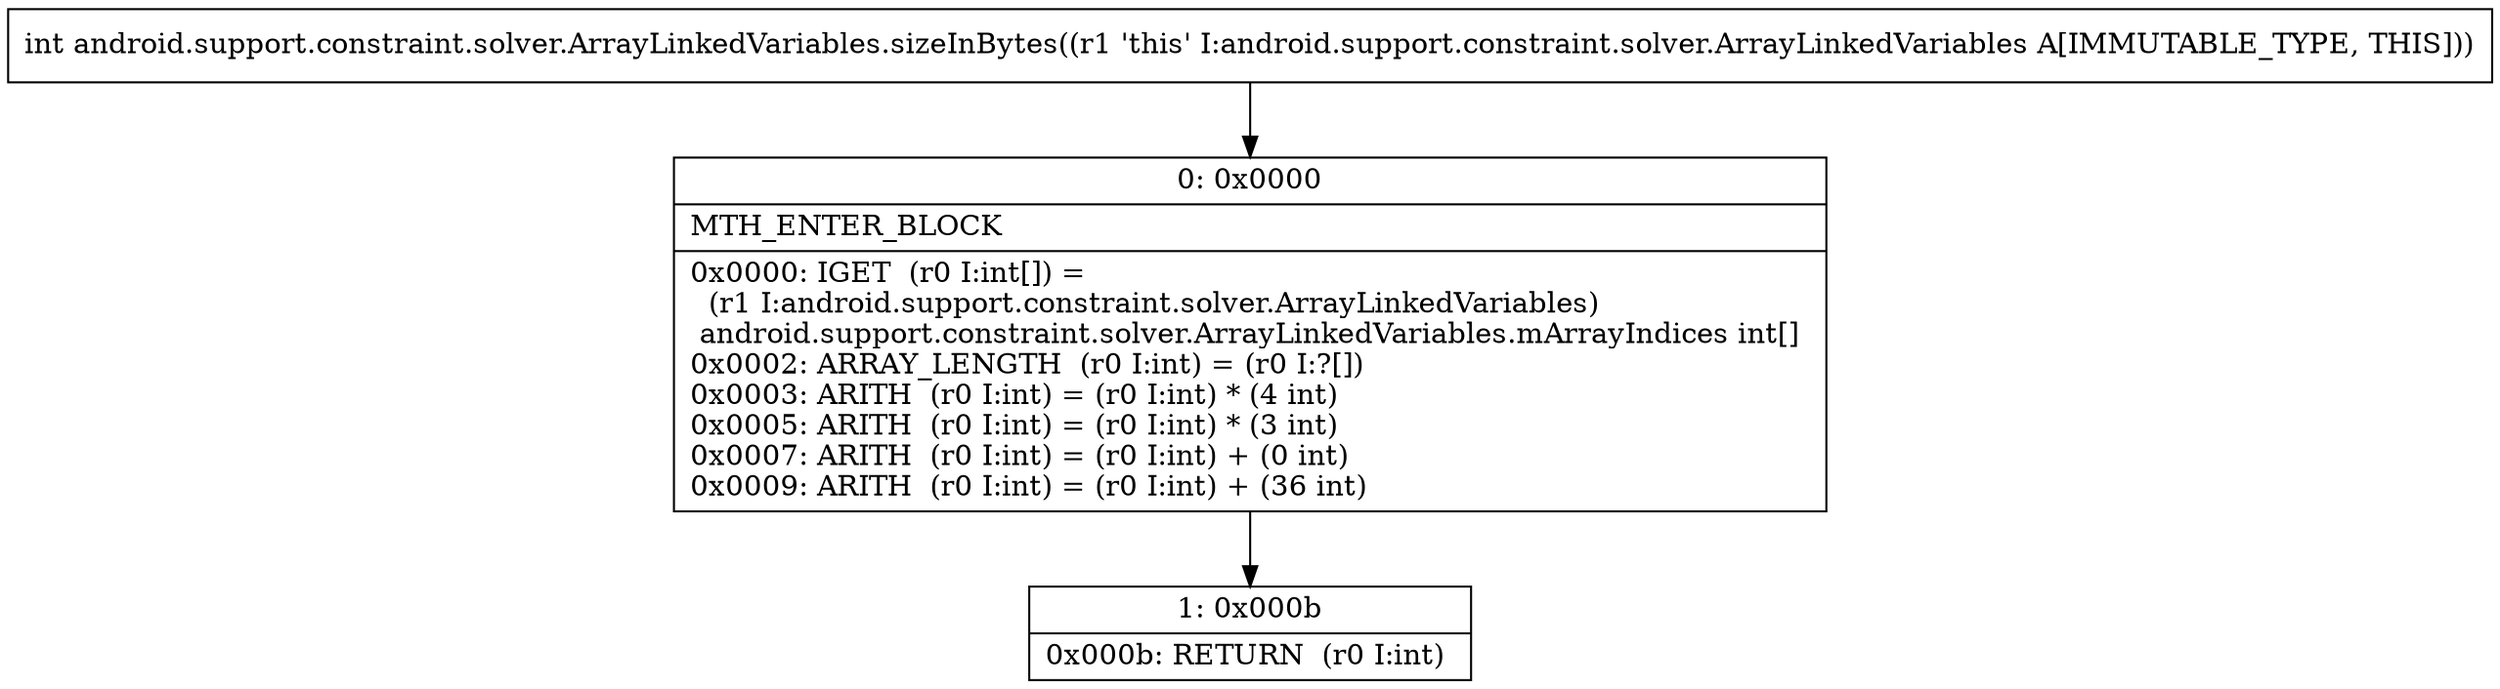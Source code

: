 digraph "CFG forandroid.support.constraint.solver.ArrayLinkedVariables.sizeInBytes()I" {
Node_0 [shape=record,label="{0\:\ 0x0000|MTH_ENTER_BLOCK\l|0x0000: IGET  (r0 I:int[]) = \l  (r1 I:android.support.constraint.solver.ArrayLinkedVariables)\l android.support.constraint.solver.ArrayLinkedVariables.mArrayIndices int[] \l0x0002: ARRAY_LENGTH  (r0 I:int) = (r0 I:?[]) \l0x0003: ARITH  (r0 I:int) = (r0 I:int) * (4 int) \l0x0005: ARITH  (r0 I:int) = (r0 I:int) * (3 int) \l0x0007: ARITH  (r0 I:int) = (r0 I:int) + (0 int) \l0x0009: ARITH  (r0 I:int) = (r0 I:int) + (36 int) \l}"];
Node_1 [shape=record,label="{1\:\ 0x000b|0x000b: RETURN  (r0 I:int) \l}"];
MethodNode[shape=record,label="{int android.support.constraint.solver.ArrayLinkedVariables.sizeInBytes((r1 'this' I:android.support.constraint.solver.ArrayLinkedVariables A[IMMUTABLE_TYPE, THIS])) }"];
MethodNode -> Node_0;
Node_0 -> Node_1;
}

